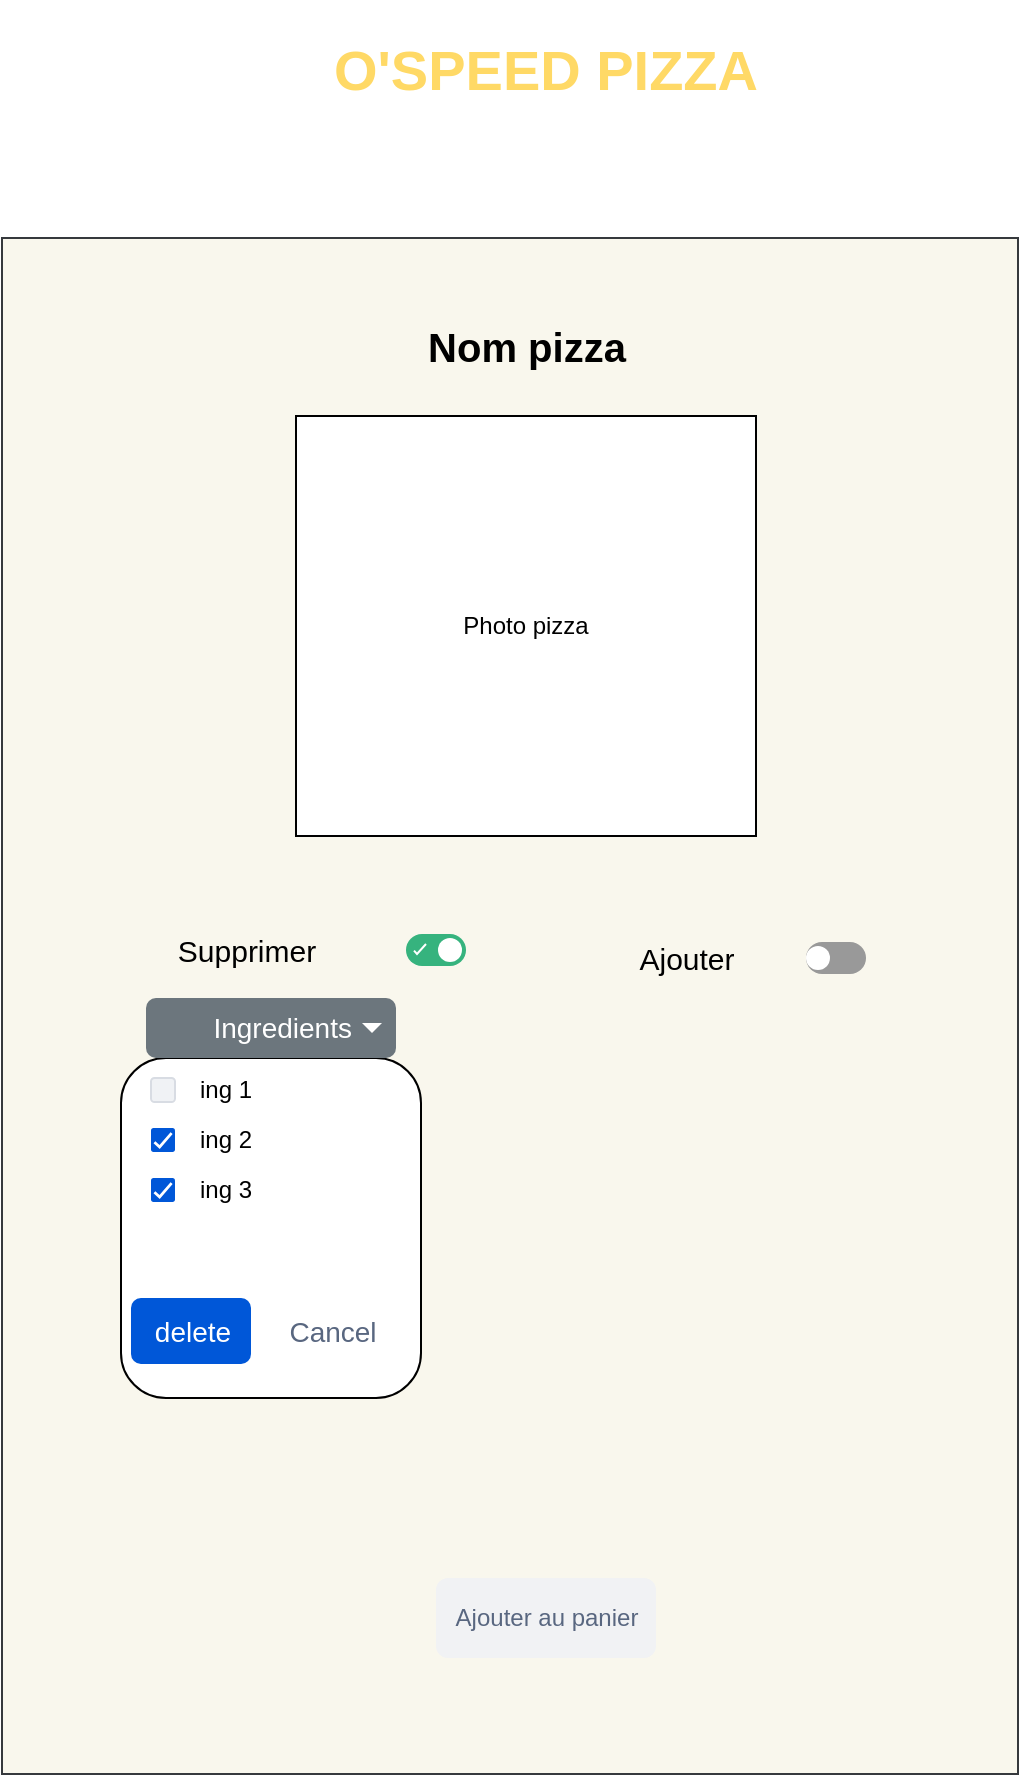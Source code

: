 <mxfile version="14.4.7" type="device"><diagram id="jl15aNQ99e4bRYJT60k0" name="Page-1"><mxGraphModel dx="1038" dy="580" grid="0" gridSize="10" guides="1" tooltips="1" connect="1" arrows="1" fold="1" page="1" pageScale="1" pageWidth="827" pageHeight="1169" math="0" shadow="0"><root><mxCell id="0"/><mxCell id="1" parent="0"/><mxCell id="xTustpxGyjCd4p8bh46P-47" value="" style="rounded=0;whiteSpace=wrap;html=1;fillColor=#f9f7ed;strokeColor=#36393d;" vertex="1" parent="1"><mxGeometry x="138" y="130" width="508" height="768" as="geometry"/></mxCell><mxCell id="xTustpxGyjCd4p8bh46P-28" value="" style="rounded=1;whiteSpace=wrap;html=1;" vertex="1" parent="1"><mxGeometry x="197.5" y="540" width="150" height="170" as="geometry"/></mxCell><mxCell id="xTustpxGyjCd4p8bh46P-2" value="&lt;font color=&quot;#ffd966&quot;&gt;&lt;span style=&quot;font-size: 28px&quot;&gt;&lt;b&gt;O'SPEED PIZZA&lt;/b&gt;&lt;/span&gt;&lt;/font&gt;" style="text;html=1;strokeColor=none;fillColor=none;align=center;verticalAlign=middle;whiteSpace=wrap;rounded=0;" vertex="1" parent="1"><mxGeometry x="270" y="11" width="280" height="70" as="geometry"/></mxCell><mxCell id="xTustpxGyjCd4p8bh46P-11" value="&lt;font style=&quot;font-size: 20px&quot;&gt;&lt;b&gt;Nom pizza&lt;/b&gt;&lt;/font&gt;" style="text;html=1;align=center;verticalAlign=middle;resizable=0;points=[];autosize=1;" vertex="1" parent="1"><mxGeometry x="345" y="174" width="110" height="20" as="geometry"/></mxCell><mxCell id="xTustpxGyjCd4p8bh46P-12" value="Photo pizza" style="whiteSpace=wrap;html=1;" vertex="1" parent="1"><mxGeometry x="285" y="219" width="230" height="210" as="geometry"/></mxCell><mxCell id="xTustpxGyjCd4p8bh46P-14" value="ing 1" style="rounded=1;fillColor=#F0F2F5;strokeColor=#D8DCE3;fontColor=#000000;align=left;verticalAlign=middle;fontStyle=0;fontSize=12;labelPosition=right;verticalLabelPosition=middle;spacingLeft=10;html=1;shadow=0;dashed=0" vertex="1" parent="1"><mxGeometry x="212.5" y="550" width="12" height="12" as="geometry"/></mxCell><mxCell id="xTustpxGyjCd4p8bh46P-15" value="ing 2" style="html=1;shadow=0;dashed=0;shape=mxgraph.atlassian.checkbox_2;fillColor=#0057D8;strokeColor=none;fontColor=#000000;align=left;verticalAlign=middle;fontStyle=0;fontSize=12;labelPosition=right;verticalLabelPosition=middle;spacingLeft=10" vertex="1" parent="1"><mxGeometry x="212.5" y="575" width="12" height="12" as="geometry"/></mxCell><mxCell id="xTustpxGyjCd4p8bh46P-16" value="ing 3" style="html=1;shadow=0;dashed=0;shape=mxgraph.atlassian.checkbox_2;fillColor=#0057D8;strokeColor=none;fontColor=#000000;align=left;verticalAlign=middle;fontStyle=0;fontSize=12;labelPosition=right;verticalLabelPosition=middle;spacingLeft=10" vertex="1" parent="1"><mxGeometry x="212.5" y="600" width="12" height="12" as="geometry"/></mxCell><mxCell id="xTustpxGyjCd4p8bh46P-18" value="delete" style="rounded=1;fillColor=#0057D8;strokeColor=none;fontColor=#ffffff;align=center;verticalAlign=middle;fontStyle=0;fontSize=14;html=1;shadow=0;dashed=0" vertex="1" parent="1"><mxGeometry x="202.5" y="660" width="60" height="33" as="geometry"/></mxCell><mxCell id="xTustpxGyjCd4p8bh46P-19" value="Cancel" style="fillColor=none;strokeColor=none;fontColor=#596780;align=center;verticalAlign=middle;fontStyle=0;fontSize=14;html=1;shadow=0;dashed=0" vertex="1" parent="1"><mxGeometry x="272.5" y="660" width="60" height="33" as="geometry"/></mxCell><mxCell id="xTustpxGyjCd4p8bh46P-23" value="" style="fillColor=#36B37E;strokeColor=none;rounded=1;arcSize=50" vertex="1" parent="1"><mxGeometry x="340" y="478" width="30" height="16" as="geometry"/></mxCell><mxCell id="xTustpxGyjCd4p8bh46P-24" value="" style="shape=ellipse;strokeColor=none;fillColor=#ffffff" vertex="1" parent="xTustpxGyjCd4p8bh46P-23"><mxGeometry x="1" y="0.5" width="12" height="12" relative="1" as="geometry"><mxPoint x="-14" y="-6" as="offset"/></mxGeometry></mxCell><mxCell id="xTustpxGyjCd4p8bh46P-25" value="" style="html=1;shadow=0;dashed=0;shape=mxgraph.atlassian.check;strokeColor=#ffffff" vertex="1" parent="xTustpxGyjCd4p8bh46P-23"><mxGeometry y="0.5" width="6" height="5" relative="1" as="geometry"><mxPoint x="4" y="-3" as="offset"/></mxGeometry></mxCell><mxCell id="xTustpxGyjCd4p8bh46P-26" value="&lt;font style=&quot;font-size: 15px&quot;&gt;Supprimer&lt;/font&gt;" style="text;html=1;align=center;verticalAlign=middle;resizable=0;points=[];autosize=1;" vertex="1" parent="1"><mxGeometry x="215" y="476" width="90" height="20" as="geometry"/></mxCell><mxCell id="xTustpxGyjCd4p8bh46P-29" value="Ingredients" style="html=1;shadow=0;dashed=0;shape=mxgraph.bootstrap.rrect;rSize=5;strokeColor=none;strokeWidth=1;fillColor=#6C767D;fontColor=#ffffff;whiteSpace=wrap;align=right;verticalAlign=middle;fontStyle=0;fontSize=14;spacingRight=20;" vertex="1" parent="1"><mxGeometry x="210" y="510" width="125" height="30" as="geometry"/></mxCell><mxCell id="xTustpxGyjCd4p8bh46P-30" value="" style="shape=triangle;direction=south;fillColor=#ffffff;strokeColor=none;perimeter=none;" vertex="1" parent="xTustpxGyjCd4p8bh46P-29"><mxGeometry x="1" y="0.5" width="10" height="5" relative="1" as="geometry"><mxPoint x="-17" y="-2.5" as="offset"/></mxGeometry></mxCell><mxCell id="xTustpxGyjCd4p8bh46P-38" value="" style="strokeColor=none;rounded=1;arcSize=50;fillColor=#999999;" vertex="1" parent="1"><mxGeometry x="540" y="482" width="30" height="16" as="geometry"/></mxCell><mxCell id="xTustpxGyjCd4p8bh46P-39" value="" style="shape=ellipse;strokeColor=none;fillColor=#ffffff" vertex="1" parent="xTustpxGyjCd4p8bh46P-38"><mxGeometry x="1" y="0.5" width="12" height="12" relative="1" as="geometry"><mxPoint x="-30" y="-6" as="offset"/></mxGeometry></mxCell><mxCell id="xTustpxGyjCd4p8bh46P-40" value="" style="html=1;shadow=0;dashed=0;shape=mxgraph.atlassian.check;strokeColor=#ffffff" vertex="1" parent="xTustpxGyjCd4p8bh46P-38"><mxGeometry y="0.5" width="6" height="5" relative="1" as="geometry"><mxPoint x="4" y="-3" as="offset"/></mxGeometry></mxCell><mxCell id="xTustpxGyjCd4p8bh46P-41" value="&lt;font style=&quot;font-size: 15px&quot;&gt;Ajouter&lt;/font&gt;" style="text;html=1;align=center;verticalAlign=middle;resizable=0;points=[];autosize=1;" vertex="1" parent="1"><mxGeometry x="450" y="480" width="60" height="20" as="geometry"/></mxCell><mxCell id="xTustpxGyjCd4p8bh46P-42" value="Ajouter au panier" style="rounded=1;align=center;fillColor=#F1F2F4;strokeColor=none;html=1;fontColor=#596780;fontSize=12" vertex="1" parent="1"><mxGeometry x="355" y="800" width="110" height="40" as="geometry"/></mxCell></root></mxGraphModel></diagram></mxfile>